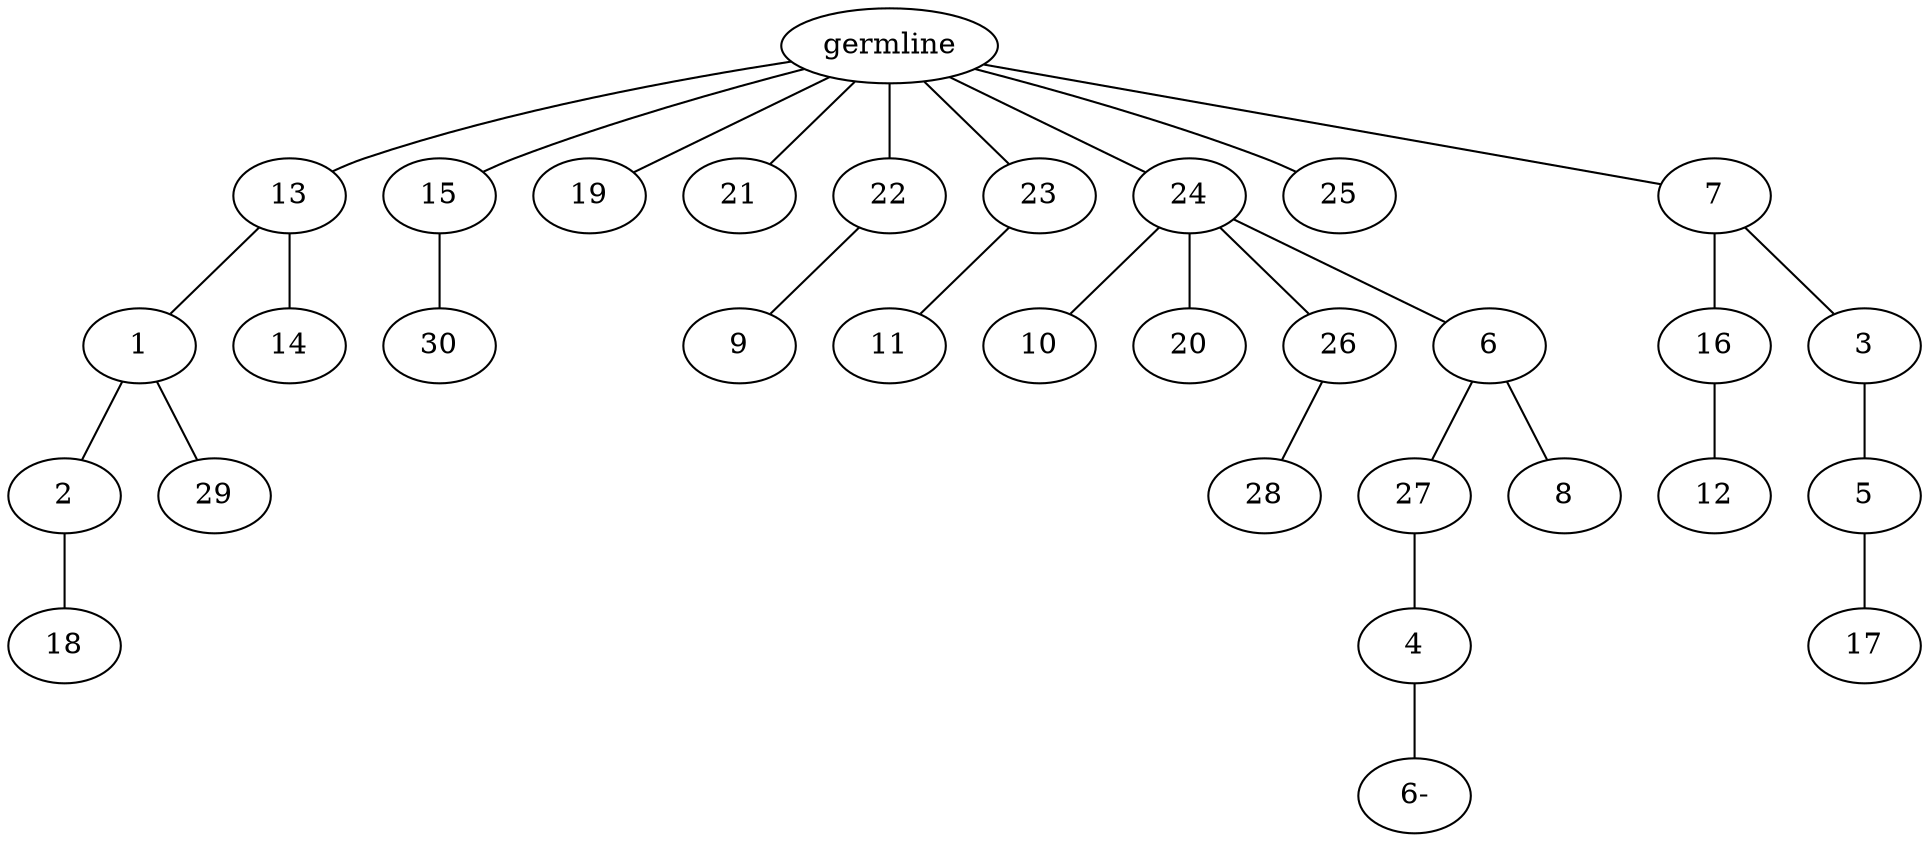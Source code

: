 graph tree {
    "140271893496832" [label="germline"];
    "140271893497168" [label="13"];
    "140271893497696" [label="1"];
    "140271893498224" [label="2"];
    "140271893498656" [label="18"];
    "140271893498560" [label="29"];
    "140271893497888" [label="14"];
    "140271893497408" [label="15"];
    "140271893499424" [label="30"];
    "140271893499328" [label="19"];
    "140271893497648" [label="21"];
    "140271893504112" [label="22"];
    "140271893504640" [label="9"];
    "140271893504784" [label="23"];
    "140271893505360" [label="11"];
    "140271893505264" [label="24"];
    "140271893505936" [label="10"];
    "140271893506080" [label="20"];
    "140271893506224" [label="26"];
    "140271893506800" [label="28"];
    "140271893506944" [label="6"];
    "140271893507520" [label="27"];
    "140271893508000" [label="4"];
    "140271893485984" [label="6-"];
    "140271893507808" [label="8"];
    "140271893504448" [label="25"];
    "140271893505840" [label="7"];
    "140271893512544" [label="16"];
    "140271893513456" [label="12"];
    "140271893513360" [label="3"];
    "140271893513984" [label="5"];
    "140271893514464" [label="17"];
    "140271893496832" -- "140271893497168";
    "140271893496832" -- "140271893497408";
    "140271893496832" -- "140271893499328";
    "140271893496832" -- "140271893497648";
    "140271893496832" -- "140271893504112";
    "140271893496832" -- "140271893504784";
    "140271893496832" -- "140271893505264";
    "140271893496832" -- "140271893504448";
    "140271893496832" -- "140271893505840";
    "140271893497168" -- "140271893497696";
    "140271893497168" -- "140271893497888";
    "140271893497696" -- "140271893498224";
    "140271893497696" -- "140271893498560";
    "140271893498224" -- "140271893498656";
    "140271893497408" -- "140271893499424";
    "140271893504112" -- "140271893504640";
    "140271893504784" -- "140271893505360";
    "140271893505264" -- "140271893505936";
    "140271893505264" -- "140271893506080";
    "140271893505264" -- "140271893506224";
    "140271893505264" -- "140271893506944";
    "140271893506224" -- "140271893506800";
    "140271893506944" -- "140271893507520";
    "140271893506944" -- "140271893507808";
    "140271893507520" -- "140271893508000";
    "140271893508000" -- "140271893485984";
    "140271893505840" -- "140271893512544";
    "140271893505840" -- "140271893513360";
    "140271893512544" -- "140271893513456";
    "140271893513360" -- "140271893513984";
    "140271893513984" -- "140271893514464";
}
